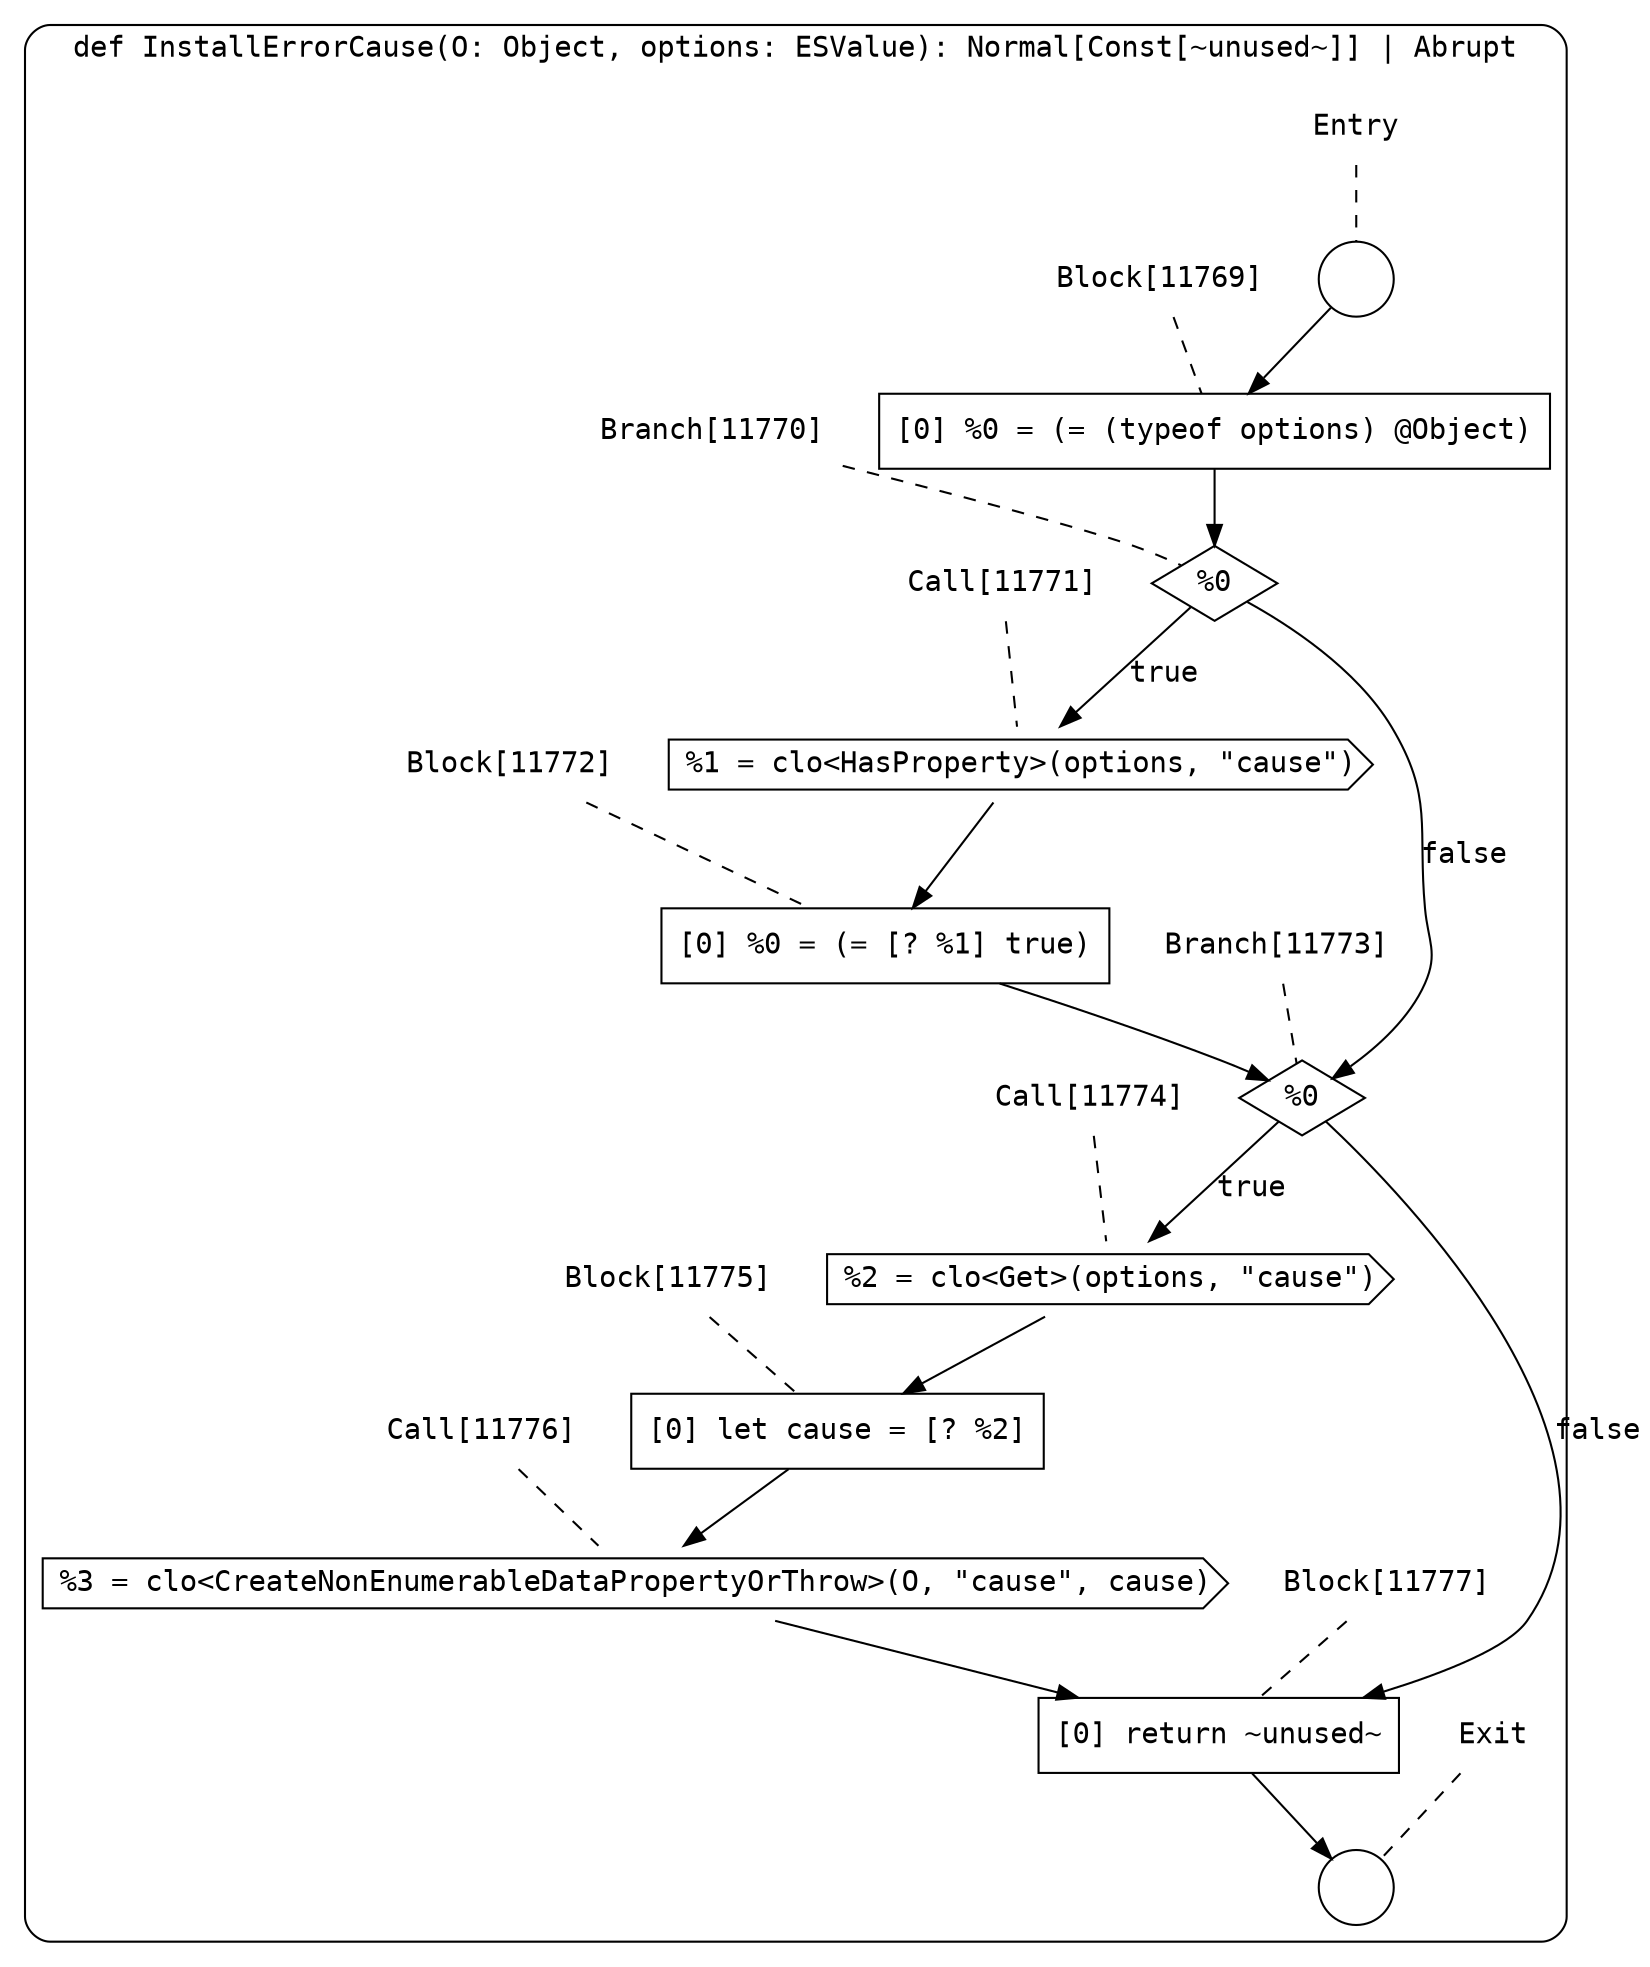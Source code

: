 digraph {
  graph [fontname = "Consolas"]
  node [fontname = "Consolas"]
  edge [fontname = "Consolas"]
  subgraph cluster2057 {
    label = "def InstallErrorCause(O: Object, options: ESValue): Normal[Const[~unused~]] | Abrupt"
    style = rounded
    cluster2057_entry_name [shape=none, label=<<font color="black">Entry</font>>]
    cluster2057_entry_name -> cluster2057_entry [arrowhead=none, color="black", style=dashed]
    cluster2057_entry [shape=circle label=" " color="black" fillcolor="white" style=filled]
    cluster2057_entry -> node11769 [color="black"]
    cluster2057_exit_name [shape=none, label=<<font color="black">Exit</font>>]
    cluster2057_exit_name -> cluster2057_exit [arrowhead=none, color="black", style=dashed]
    cluster2057_exit [shape=circle label=" " color="black" fillcolor="white" style=filled]
    node11769_name [shape=none, label=<<font color="black">Block[11769]</font>>]
    node11769_name -> node11769 [arrowhead=none, color="black", style=dashed]
    node11769 [shape=box, label=<<font color="black">[0] %0 = (= (typeof options) @Object)<BR ALIGN="LEFT"/></font>> color="black" fillcolor="white", style=filled]
    node11769 -> node11770 [color="black"]
    node11770_name [shape=none, label=<<font color="black">Branch[11770]</font>>]
    node11770_name -> node11770 [arrowhead=none, color="black", style=dashed]
    node11770 [shape=diamond, label=<<font color="black">%0</font>> color="black" fillcolor="white", style=filled]
    node11770 -> node11771 [label=<<font color="black">true</font>> color="black"]
    node11770 -> node11773 [label=<<font color="black">false</font>> color="black"]
    node11771_name [shape=none, label=<<font color="black">Call[11771]</font>>]
    node11771_name -> node11771 [arrowhead=none, color="black", style=dashed]
    node11771 [shape=cds, label=<<font color="black">%1 = clo&lt;HasProperty&gt;(options, &quot;cause&quot;)</font>> color="black" fillcolor="white", style=filled]
    node11771 -> node11772 [color="black"]
    node11773_name [shape=none, label=<<font color="black">Branch[11773]</font>>]
    node11773_name -> node11773 [arrowhead=none, color="black", style=dashed]
    node11773 [shape=diamond, label=<<font color="black">%0</font>> color="black" fillcolor="white", style=filled]
    node11773 -> node11774 [label=<<font color="black">true</font>> color="black"]
    node11773 -> node11777 [label=<<font color="black">false</font>> color="black"]
    node11772_name [shape=none, label=<<font color="black">Block[11772]</font>>]
    node11772_name -> node11772 [arrowhead=none, color="black", style=dashed]
    node11772 [shape=box, label=<<font color="black">[0] %0 = (= [? %1] true)<BR ALIGN="LEFT"/></font>> color="black" fillcolor="white", style=filled]
    node11772 -> node11773 [color="black"]
    node11774_name [shape=none, label=<<font color="black">Call[11774]</font>>]
    node11774_name -> node11774 [arrowhead=none, color="black", style=dashed]
    node11774 [shape=cds, label=<<font color="black">%2 = clo&lt;Get&gt;(options, &quot;cause&quot;)</font>> color="black" fillcolor="white", style=filled]
    node11774 -> node11775 [color="black"]
    node11777_name [shape=none, label=<<font color="black">Block[11777]</font>>]
    node11777_name -> node11777 [arrowhead=none, color="black", style=dashed]
    node11777 [shape=box, label=<<font color="black">[0] return ~unused~<BR ALIGN="LEFT"/></font>> color="black" fillcolor="white", style=filled]
    node11777 -> cluster2057_exit [color="black"]
    node11775_name [shape=none, label=<<font color="black">Block[11775]</font>>]
    node11775_name -> node11775 [arrowhead=none, color="black", style=dashed]
    node11775 [shape=box, label=<<font color="black">[0] let cause = [? %2]<BR ALIGN="LEFT"/></font>> color="black" fillcolor="white", style=filled]
    node11775 -> node11776 [color="black"]
    node11776_name [shape=none, label=<<font color="black">Call[11776]</font>>]
    node11776_name -> node11776 [arrowhead=none, color="black", style=dashed]
    node11776 [shape=cds, label=<<font color="black">%3 = clo&lt;CreateNonEnumerableDataPropertyOrThrow&gt;(O, &quot;cause&quot;, cause)</font>> color="black" fillcolor="white", style=filled]
    node11776 -> node11777 [color="black"]
  }
}